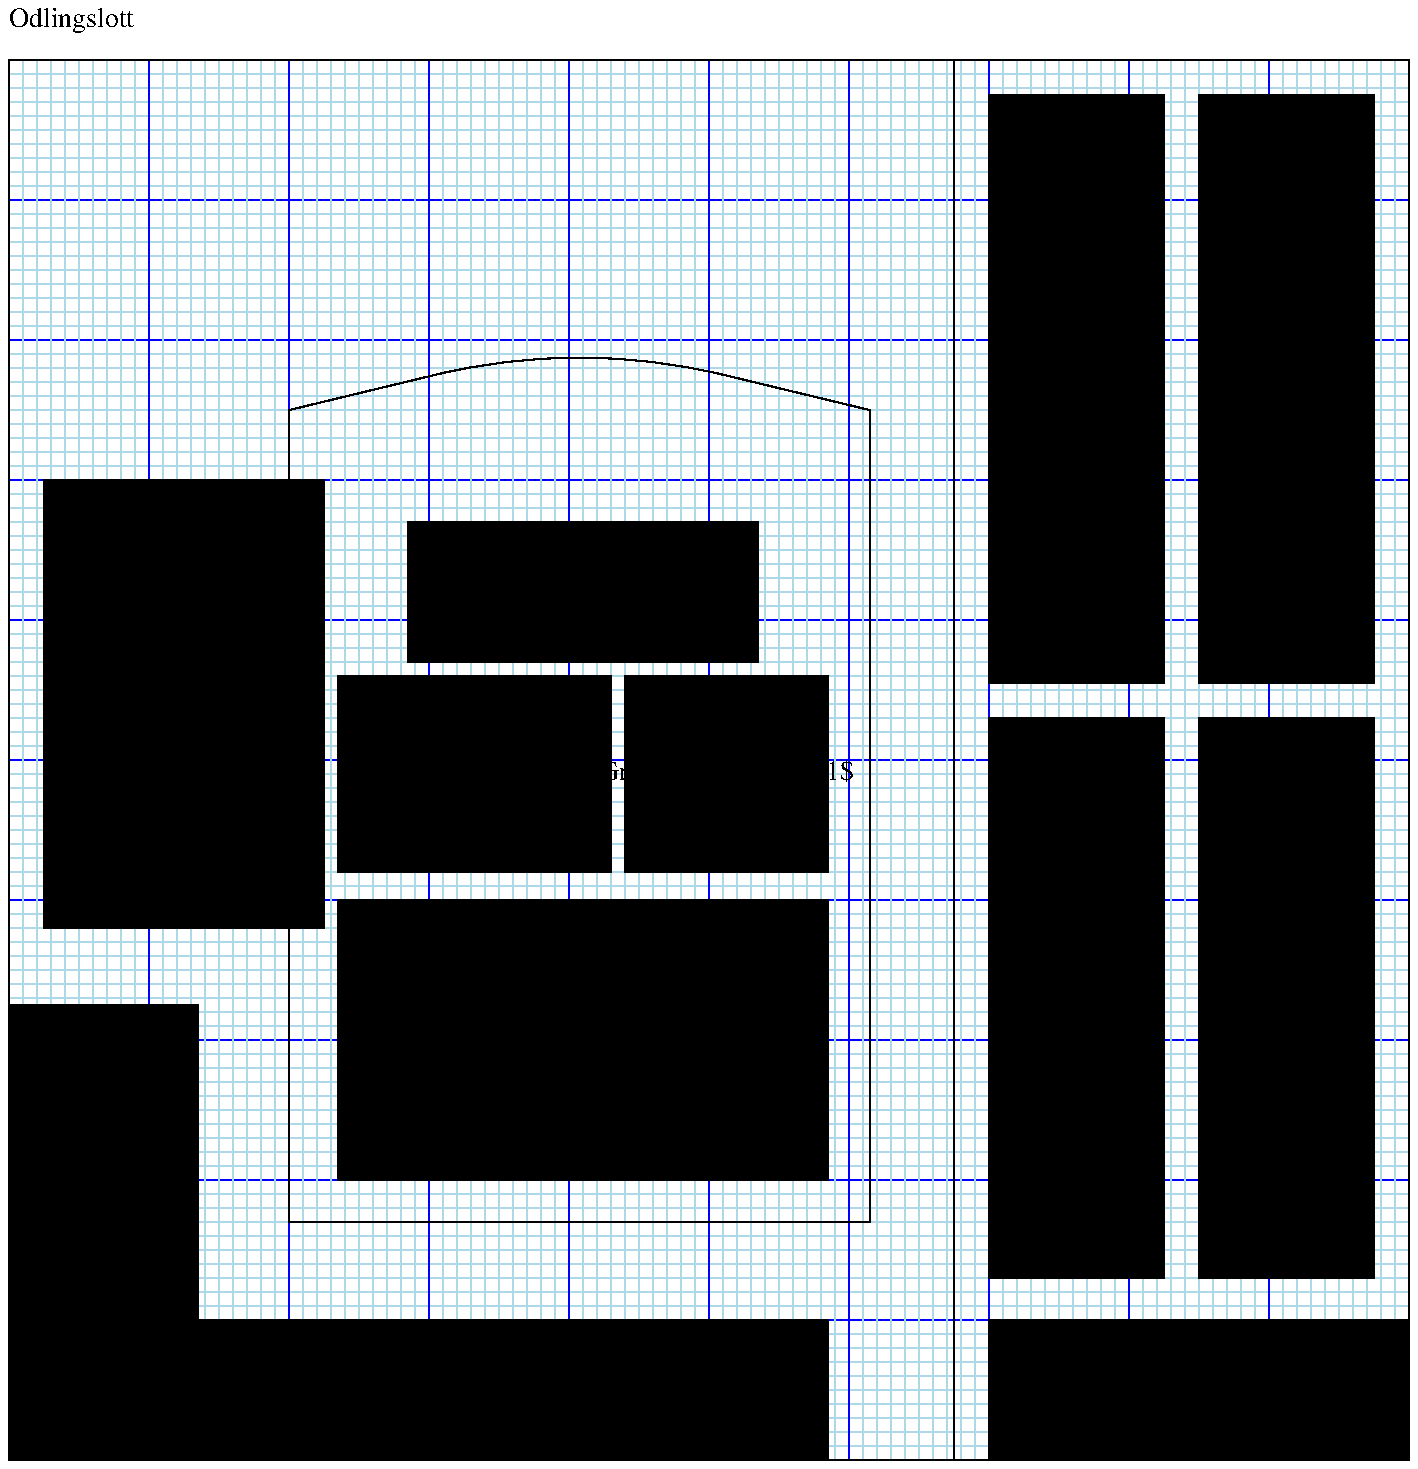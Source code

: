 .LP
Odlingslott
.PS 7
scale = 2.54
# LOTT:[ box width 10 height 10 with .nw at 0,0 ]
# LOTT:[ box width 10 height 10 at 0,0 ]


Grid: [
      box invis with .nw at 0,0
      for y = 0 to 100 by 1  do {
	 if ((y % 10) == 0 ) then {
	    line color "blue" from (0,y*0.1) to (10,y*0.1)
	 } else {
	   line color "lightblue" from (0,y*0.1) to (10,y*0.1)
	 }
      }

      for x = 0 to 100 do {
         if ((x % 10) == 0 ) then {
	    line color "blue" from (x*0.1,0) to (x*0.1,10)
	 } else {
	    line color "lightblue" from (x*0.1,0) to (x*0.1,10)
	 }
      }

]
      
Hela: box width 10 height 10 with .nw at Grid.nw


Center:  box invis wid 4.15 ht 6.3 with .nw at Grid.nw + (2,-2.0) 

Mitten: spline from Center.nw - (0,0.5) to Center.n then to Center.ne - (0,0.5); line from last spline.start to Center.sw then to Center.se then to  Center.ne - (0,0.5)

Kryddor: box  shaded "mgreen" wid 3.5 ht 2.0 "Kryddor" with .sw at Center.sw + (0.35,0.3)

Hallon: box  shaded "mgreen" wid 1.95 ht 1.4 "Hallon" with .sw at Kryddor.nw + (0,0.2)

Blackcurrant: box  shaded "mgreen" wid 2.5 ht 1.0 "Svarta vinbär" with .sw at Hallon.nw + (0.5,0.1)

VegerablesA: box  shaded "mgreen" wid 1.45 ht 1.4 "Grönsaker $A sub 1$" with .se at Kryddor.ne + (0,0.2)

Greenhouse: box  shaded "mgreen"  wid 2 ht 3.2 "Växthus" with .nw at Hela.nw + (0.25,-3)

Wine: box shaded  "mgreen"  wid 1.35 ht 3.25 "Vinranka" with .sw at Hela.sw

Perenner:  box  shaded "mgreen"  wid 4.5 ht 1.0 "Perenner" with .sw at Wine.se 

Vegetables: box wid 3.25 ht 10 with .ne at Hela.ne

VegetablesB: box shaded "mgreen"  wid 1.25 ht 4.2 "Grönsaker" "$B$" with .nw at Vegetables.nw + (0.25,-0.25)

VegetablesC: box shaded "mgreen"  wid 1.25 ht 4.2 "Grönsaker" "$C$" with .ne at Vegetables.ne - (0.25,0.25)

VegetablesD: box shaded "mgreen"  wid 1.25 ht 4.0 "Grönsaker" "$D$" with .nw at VegetablesB.sw + (0,-0.25)

VegetablesE: box shaded "mgreen"  wid 1.25 ht 4.0 "Grönsaker" "$E$" with .nw at VegetablesC.sw + (0,-0.25)

Tulips: box shaded "mgreen" wid 3.0 ht 1.0 "Grönsaker $A sub 2$" with .se at Vegetables.se

.PE

